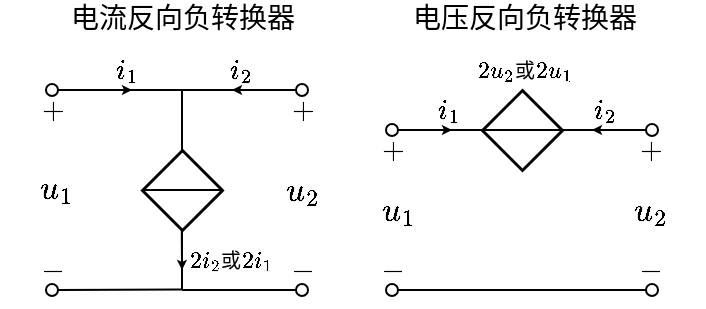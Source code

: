 <mxfile version="16.5.1" type="device"><diagram id="w-hMuGTMhVfxhdE494il" name="第 1 页"><mxGraphModel dx="329" dy="472" grid="1" gridSize="5" guides="1" tooltips="1" connect="1" arrows="1" fold="1" page="1" pageScale="1" pageWidth="827" pageHeight="1169" math="1" shadow="0"><root><mxCell id="0"/><mxCell id="1" parent="0"/><mxCell id="T95nDatiU4b6rfkO18B0-4" value="" style="endArrow=none;html=1;rounded=0;startArrow=oval;startFill=0;" parent="1" edge="1"><mxGeometry width="50" height="50" relative="1" as="geometry"><mxPoint x="75" y="330" as="sourcePoint"/><mxPoint x="140" y="330" as="targetPoint"/></mxGeometry></mxCell><mxCell id="T95nDatiU4b6rfkO18B0-5" value="" style="endArrow=classic;html=1;rounded=0;startSize=2;endSize=2;" parent="1" edge="1"><mxGeometry width="50" height="50" relative="1" as="geometry"><mxPoint x="85" y="330" as="sourcePoint"/><mxPoint x="115" y="330" as="targetPoint"/></mxGeometry></mxCell><mxCell id="T95nDatiU4b6rfkO18B0-9" value="" style="endArrow=oval;html=1;rounded=0;endFill=0;" parent="1" edge="1"><mxGeometry width="50" height="50" relative="1" as="geometry"><mxPoint x="140" y="330" as="sourcePoint"/><mxPoint x="200" y="330" as="targetPoint"/></mxGeometry></mxCell><mxCell id="T95nDatiU4b6rfkO18B0-10" value="" style="endArrow=classic;html=1;rounded=0;startSize=2;endSize=2;" parent="1" edge="1"><mxGeometry width="50" height="50" relative="1" as="geometry"><mxPoint x="195" y="330" as="sourcePoint"/><mxPoint x="165" y="330" as="targetPoint"/></mxGeometry></mxCell><mxCell id="T95nDatiU4b6rfkO18B0-14" value="" style="endArrow=oval;html=1;rounded=0;endFill=0;" parent="1" edge="1"><mxGeometry width="50" height="50" relative="1" as="geometry"><mxPoint x="140" y="430" as="sourcePoint"/><mxPoint x="200" y="430" as="targetPoint"/></mxGeometry></mxCell><mxCell id="T95nDatiU4b6rfkO18B0-18" value="$$i_1$$" style="text;html=1;resizable=1;autosize=1;align=center;verticalAlign=middle;points=[];fillColor=none;strokeColor=none;rounded=0;movable=1;rotatable=1;deletable=1;editable=1;connectable=1;" parent="1" vertex="1"><mxGeometry x="104.5" y="310" width="15.5" height="20" as="geometry"/></mxCell><mxCell id="T95nDatiU4b6rfkO18B0-19" value="$$i_2$$" style="text;html=1;resizable=1;autosize=1;align=center;verticalAlign=middle;points=[];fillColor=none;strokeColor=none;rounded=0;movable=1;rotatable=1;deletable=1;editable=1;connectable=1;" parent="1" vertex="1"><mxGeometry x="159" y="310" width="20" height="20" as="geometry"/></mxCell><mxCell id="T95nDatiU4b6rfkO18B0-20" value="$$-$$" style="text;html=1;resizable=1;autosize=1;align=center;verticalAlign=middle;points=[];fillColor=none;strokeColor=none;rounded=0;movable=1;rotatable=1;deletable=1;editable=1;connectable=1;" parent="1" vertex="1"><mxGeometry x="64.5" y="410" width="20" height="20" as="geometry"/></mxCell><mxCell id="T95nDatiU4b6rfkO18B0-21" value="" style="endArrow=none;html=1;rounded=0;startArrow=oval;startFill=0;" parent="1" edge="1"><mxGeometry width="50" height="50" relative="1" as="geometry"><mxPoint x="75" y="430" as="sourcePoint"/><mxPoint x="140" y="429.8" as="targetPoint"/></mxGeometry></mxCell><mxCell id="T95nDatiU4b6rfkO18B0-22" value="$$+$$" style="text;html=1;resizable=1;autosize=1;align=center;verticalAlign=middle;points=[];fillColor=none;strokeColor=none;rounded=0;movable=1;rotatable=1;deletable=1;editable=1;connectable=1;" parent="1" vertex="1"><mxGeometry x="64.5" y="330" width="20" height="20" as="geometry"/></mxCell><mxCell id="T95nDatiU4b6rfkO18B0-23" value="$$u_1$$" style="text;html=1;resizable=1;autosize=1;align=center;verticalAlign=middle;points=[];fillColor=none;strokeColor=none;rounded=0;fontSize=14;movable=1;rotatable=1;deletable=1;editable=1;connectable=1;" parent="1" vertex="1"><mxGeometry x="64.5" y="369" width="25" height="20" as="geometry"/></mxCell><mxCell id="T95nDatiU4b6rfkO18B0-24" value="$$u_2$$" style="text;html=1;resizable=1;autosize=1;align=center;verticalAlign=middle;points=[];fillColor=none;strokeColor=none;rounded=0;fontSize=14;movable=1;rotatable=1;deletable=1;editable=1;connectable=1;" parent="1" vertex="1"><mxGeometry x="187" y="370" width="26" height="20" as="geometry"/></mxCell><mxCell id="3BvZJOvRd1mGFEqZfKUi-1" value="$$+$$" style="text;html=1;resizable=1;autosize=1;align=center;verticalAlign=middle;points=[];fillColor=none;strokeColor=none;rounded=0;movable=1;rotatable=1;deletable=1;editable=1;connectable=1;" parent="1" vertex="1"><mxGeometry x="190" y="330" width="20" height="20" as="geometry"/></mxCell><mxCell id="3BvZJOvRd1mGFEqZfKUi-2" value="$$-$$" style="text;html=1;resizable=1;autosize=1;align=center;verticalAlign=middle;points=[];fillColor=none;strokeColor=none;rounded=0;movable=1;rotatable=1;deletable=1;editable=1;connectable=1;" parent="1" vertex="1"><mxGeometry x="190" y="410" width="20" height="20" as="geometry"/></mxCell><mxCell id="DvARK1nPpMiSsPHdExfz-1" value="" style="pointerEvents=1;verticalLabelPosition=bottom;shadow=0;dashed=0;align=center;html=1;verticalAlign=top;shape=mxgraph.electrical.signal_sources.source;aspect=fixed;points=[[0.5,0,0],[1,0.5,0],[0.5,1,0],[0,0.5,0]];elSignalType=none;elSourceType=dependent;strokeWidth=1.5;" parent="1" vertex="1"><mxGeometry x="120" y="360" width="40" height="40" as="geometry"/></mxCell><mxCell id="DvARK1nPpMiSsPHdExfz-2" value="" style="endArrow=none;html=1;rounded=0;fontSize=12;startSize=4;endSize=1;strokeWidth=1;jumpStyle=none;jumpSize=6;entryX=1;entryY=0.5;entryDx=0;entryDy=0;entryPerimeter=0;exitX=0;exitY=0.5;exitDx=0;exitDy=0;exitPerimeter=0;" parent="1" source="DvARK1nPpMiSsPHdExfz-1" target="DvARK1nPpMiSsPHdExfz-1" edge="1"><mxGeometry width="50" height="50" relative="1" as="geometry"><mxPoint x="90" y="400" as="sourcePoint"/><mxPoint x="150" y="330" as="targetPoint"/></mxGeometry></mxCell><mxCell id="DvARK1nPpMiSsPHdExfz-3" value="" style="endArrow=none;html=1;rounded=0;fontSize=12;startSize=4;endSize=1;strokeWidth=1;jumpStyle=none;jumpSize=6;exitX=0.5;exitY=0;exitDx=0;exitDy=0;exitPerimeter=0;" parent="1" source="DvARK1nPpMiSsPHdExfz-1" edge="1"><mxGeometry width="50" height="50" relative="1" as="geometry"><mxPoint x="70" y="370" as="sourcePoint"/><mxPoint x="140" y="330" as="targetPoint"/></mxGeometry></mxCell><mxCell id="DvARK1nPpMiSsPHdExfz-4" value="" style="endArrow=none;html=1;rounded=0;fontSize=12;startSize=4;endSize=1;strokeWidth=1;jumpStyle=none;jumpSize=6;entryX=0.5;entryY=1;entryDx=0;entryDy=0;entryPerimeter=0;" parent="1" target="DvARK1nPpMiSsPHdExfz-1" edge="1"><mxGeometry width="50" height="50" relative="1" as="geometry"><mxPoint x="140" y="430" as="sourcePoint"/><mxPoint x="160" y="420" as="targetPoint"/></mxGeometry></mxCell><mxCell id="DvARK1nPpMiSsPHdExfz-10" value="" style="endArrow=classic;html=1;rounded=0;fontSize=12;startSize=2;endSize=2;strokeWidth=1;jumpStyle=none;jumpSize=6;" parent="1" edge="1"><mxGeometry width="50" height="50" relative="1" as="geometry"><mxPoint x="139.89" y="400" as="sourcePoint"/><mxPoint x="140" y="420" as="targetPoint"/></mxGeometry></mxCell><mxCell id="DvARK1nPpMiSsPHdExfz-11" value="\(2i_2\)或\(2i_1\)" style="text;html=1;resizable=1;autosize=1;align=center;verticalAlign=middle;points=[];fillColor=none;strokeColor=none;rounded=0;comic=0;sketch=0;fontSize=10;movable=1;rotatable=1;deletable=1;editable=1;connectable=1;" parent="1" vertex="1"><mxGeometry x="140" y="405" width="47" height="20" as="geometry"/></mxCell><mxCell id="UcTjdj_kexDnXO5pBwn9-23" value="" style="endArrow=none;html=1;rounded=0;startArrow=oval;startFill=0;entryX=0;entryY=0.5;entryDx=0;entryDy=0;entryPerimeter=0;" edge="1" parent="1" target="UcTjdj_kexDnXO5pBwn9-37"><mxGeometry width="50" height="50" relative="1" as="geometry"><mxPoint x="245" y="350" as="sourcePoint"/><mxPoint x="270" y="365" as="targetPoint"/></mxGeometry></mxCell><mxCell id="UcTjdj_kexDnXO5pBwn9-24" value="" style="endArrow=classic;html=1;rounded=0;startSize=2;endSize=2;" edge="1" parent="1"><mxGeometry width="50" height="50" relative="1" as="geometry"><mxPoint x="260" y="350" as="sourcePoint"/><mxPoint x="275" y="350" as="targetPoint"/></mxGeometry></mxCell><mxCell id="UcTjdj_kexDnXO5pBwn9-25" value="" style="endArrow=oval;html=1;rounded=0;endFill=0;exitX=1;exitY=0.5;exitDx=0;exitDy=0;exitPerimeter=0;" edge="1" parent="1" source="UcTjdj_kexDnXO5pBwn9-37"><mxGeometry width="50" height="50" relative="1" as="geometry"><mxPoint x="371" y="320" as="sourcePoint"/><mxPoint x="375" y="350" as="targetPoint"/></mxGeometry></mxCell><mxCell id="UcTjdj_kexDnXO5pBwn9-26" value="" style="endArrow=classic;html=1;rounded=0;startSize=2;endSize=2;" edge="1" parent="1"><mxGeometry width="50" height="50" relative="1" as="geometry"><mxPoint x="360" y="350" as="sourcePoint"/><mxPoint x="345" y="350" as="targetPoint"/></mxGeometry></mxCell><mxCell id="UcTjdj_kexDnXO5pBwn9-27" value="" style="endArrow=oval;html=1;rounded=0;endFill=0;" edge="1" parent="1"><mxGeometry width="50" height="50" relative="1" as="geometry"><mxPoint x="310" y="430" as="sourcePoint"/><mxPoint x="375" y="430" as="targetPoint"/></mxGeometry></mxCell><mxCell id="UcTjdj_kexDnXO5pBwn9-28" value="$$i_1$$" style="text;html=1;resizable=1;autosize=1;align=center;verticalAlign=middle;points=[];fillColor=none;strokeColor=none;rounded=0;movable=1;rotatable=1;deletable=1;editable=1;connectable=0;" vertex="1" parent="1"><mxGeometry x="265" y="330" width="15.5" height="20" as="geometry"/></mxCell><mxCell id="UcTjdj_kexDnXO5pBwn9-29" value="$$i_2$$" style="text;html=1;resizable=1;autosize=1;align=center;verticalAlign=middle;points=[];fillColor=none;strokeColor=none;rounded=0;movable=1;rotatable=1;deletable=1;editable=1;connectable=0;" vertex="1" parent="1"><mxGeometry x="340.5" y="330" width="20" height="20" as="geometry"/></mxCell><mxCell id="UcTjdj_kexDnXO5pBwn9-30" value="$$-$$" style="text;html=1;resizable=1;autosize=1;align=center;verticalAlign=middle;points=[];fillColor=none;strokeColor=none;rounded=0;movable=1;rotatable=1;deletable=1;editable=1;connectable=0;" vertex="1" parent="1"><mxGeometry x="235" y="410" width="20" height="20" as="geometry"/></mxCell><mxCell id="UcTjdj_kexDnXO5pBwn9-31" value="" style="endArrow=none;html=1;rounded=0;startArrow=oval;startFill=0;" edge="1" parent="1"><mxGeometry width="50" height="50" relative="1" as="geometry"><mxPoint x="245" y="430" as="sourcePoint"/><mxPoint x="310" y="430" as="targetPoint"/></mxGeometry></mxCell><mxCell id="UcTjdj_kexDnXO5pBwn9-32" value="$$+$$" style="text;html=1;resizable=1;autosize=1;align=center;verticalAlign=middle;points=[];fillColor=none;strokeColor=none;rounded=0;movable=1;rotatable=1;deletable=1;editable=1;connectable=0;" vertex="1" parent="1"><mxGeometry x="235" y="350" width="20" height="20" as="geometry"/></mxCell><mxCell id="UcTjdj_kexDnXO5pBwn9-33" value="$$u_1$$" style="text;html=1;resizable=1;autosize=1;align=center;verticalAlign=middle;points=[];fillColor=none;strokeColor=none;rounded=0;fontSize=14;movable=1;rotatable=1;deletable=1;editable=1;connectable=0;" vertex="1" parent="1"><mxGeometry x="235" y="380" width="25" height="20" as="geometry"/></mxCell><mxCell id="UcTjdj_kexDnXO5pBwn9-34" value="$$u_2$$" style="text;html=1;resizable=1;autosize=1;align=center;verticalAlign=middle;points=[];fillColor=none;strokeColor=none;rounded=0;fontSize=14;movable=1;rotatable=1;deletable=1;editable=1;connectable=0;" vertex="1" parent="1"><mxGeometry x="360.5" y="380" width="26" height="20" as="geometry"/></mxCell><mxCell id="UcTjdj_kexDnXO5pBwn9-35" value="$$+$$" style="text;html=1;resizable=1;autosize=1;align=center;verticalAlign=middle;points=[];fillColor=none;strokeColor=none;rounded=0;movable=1;rotatable=1;deletable=1;editable=1;connectable=0;" vertex="1" parent="1"><mxGeometry x="363.5" y="350" width="20" height="20" as="geometry"/></mxCell><mxCell id="UcTjdj_kexDnXO5pBwn9-36" value="$$-$$" style="text;html=1;resizable=1;autosize=1;align=center;verticalAlign=middle;points=[];fillColor=none;strokeColor=none;rounded=0;movable=1;rotatable=1;deletable=1;editable=1;connectable=0;" vertex="1" parent="1"><mxGeometry x="363.5" y="410" width="20" height="20" as="geometry"/></mxCell><mxCell id="UcTjdj_kexDnXO5pBwn9-37" value="" style="pointerEvents=1;verticalLabelPosition=bottom;shadow=0;dashed=0;align=center;html=1;verticalAlign=top;shape=mxgraph.electrical.signal_sources.source;aspect=fixed;points=[[0.5,0,0],[1,0.5,0],[0.5,1,0],[0,0.5,0]];elSignalType=none;elSourceType=dependent;strokeWidth=1.5;" vertex="1" parent="1"><mxGeometry x="290" y="330" width="40" height="40" as="geometry"/></mxCell><mxCell id="UcTjdj_kexDnXO5pBwn9-38" value="" style="endArrow=none;html=1;rounded=0;fontSize=12;startSize=4;endSize=1;strokeWidth=1;jumpStyle=none;jumpSize=6;entryX=1;entryY=0.5;entryDx=0;entryDy=0;entryPerimeter=0;exitX=0;exitY=0.5;exitDx=0;exitDy=0;exitPerimeter=0;" edge="1" source="UcTjdj_kexDnXO5pBwn9-37" target="UcTjdj_kexDnXO5pBwn9-37" parent="1"><mxGeometry width="50" height="50" relative="1" as="geometry"><mxPoint x="260.5" y="420" as="sourcePoint"/><mxPoint x="320.5" y="350" as="targetPoint"/></mxGeometry></mxCell><mxCell id="UcTjdj_kexDnXO5pBwn9-42" value="\(2u_2\)或\(2u_1\)" style="text;html=1;resizable=1;autosize=1;align=center;verticalAlign=middle;points=[];fillColor=none;strokeColor=none;rounded=0;comic=0;sketch=0;fontSize=10;movable=1;rotatable=1;deletable=1;editable=1;connectable=0;" vertex="1" parent="1"><mxGeometry x="265.5" y="310" width="90" height="20" as="geometry"/></mxCell><mxCell id="UcTjdj_kexDnXO5pBwn9-43" value="&lt;font face=&quot;Microsoft Yahei&quot; style=&quot;font-size: 14px&quot;&gt;电流反向负转换器&lt;/font&gt;" style="text;html=1;resizable=0;autosize=1;align=center;verticalAlign=middle;points=[];fillColor=none;strokeColor=none;rounded=0;fontFamily=simsun;fontSize=10;" vertex="1" parent="1"><mxGeometry x="77.5" y="285" width="125" height="20" as="geometry"/></mxCell><mxCell id="UcTjdj_kexDnXO5pBwn9-44" value="&lt;font face=&quot;Microsoft Yahei&quot; style=&quot;font-size: 14px&quot;&gt;电压反向负转换器&lt;/font&gt;" style="text;html=1;resizable=0;autosize=1;align=center;verticalAlign=middle;points=[];fillColor=none;strokeColor=none;rounded=0;fontFamily=simsun;fontSize=10;" vertex="1" parent="1"><mxGeometry x="248" y="285" width="125" height="20" as="geometry"/></mxCell></root></mxGraphModel></diagram></mxfile>